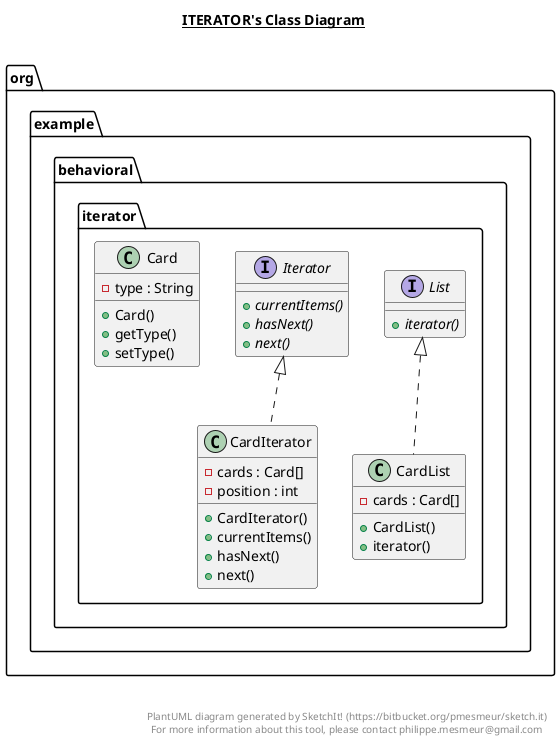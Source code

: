 @startuml

title __ITERATOR's Class Diagram__\n

  namespace org.example {
    namespace behavioral.iterator {
      class org.example.behavioral.iterator.Card {
          - type : String
          + Card()
          + getType()
          + setType()
      }
    }
  }
  

  namespace org.example {
    namespace behavioral.iterator {
      class org.example.behavioral.iterator.CardIterator {
          - cards : Card[]
          - position : int
          + CardIterator()
          + currentItems()
          + hasNext()
          + next()
      }
    }
  }
  

  namespace org.example {
    namespace behavioral.iterator {
      class org.example.behavioral.iterator.CardList {
          - cards : Card[]
          + CardList()
          + iterator()
      }
    }
  }
  

  namespace org.example {
    namespace behavioral.iterator {
      interface org.example.behavioral.iterator.Iterator {
          {abstract} + currentItems()
          {abstract} + hasNext()
          {abstract} + next()
      }
    }
  }
  

  namespace org.example {
    namespace behavioral.iterator {
      interface org.example.behavioral.iterator.List {
          {abstract} + iterator()
      }
    }
  }
  

  org.example.behavioral.iterator.CardIterator .up.|> org.example.behavioral.iterator.Iterator
  org.example.behavioral.iterator.CardList .up.|> org.example.behavioral.iterator.List


right footer


PlantUML diagram generated by SketchIt! (https://bitbucket.org/pmesmeur/sketch.it)
For more information about this tool, please contact philippe.mesmeur@gmail.com
endfooter

@enduml
